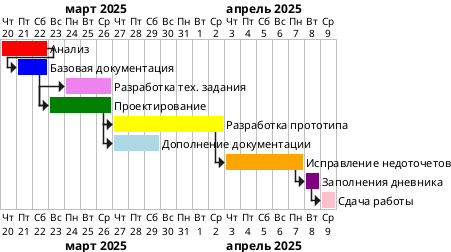 @startgantt Gantt
language ru
 
project starts the 2025-03-20
 
[Анализ] requires 3 days
[Базовая документация] requires 2 days
[Разработка тех. задания] requires 3 days
[Проектирование] requires 4 days
[Разработка прототипа] requires 7 days
[Дополнение документации] requires 3 days
[Исправление недоточетов] requires 5 days
[Заполнения дневника] requires 1 days
[Сдача работы] requires 1 days
 
[Базовая документация] starts 2 day before [Анализ]'s end
[Проектирование] starts at [Базовая документация]'s end
[Разработка прототипа] starts at [Проектирование]'s end
[Исправление недоточетов] starts at [Разработка прототипа]'s end
[Заполнения дневника] starts at [Исправление недоточетов]'s end
[Сдача работы] starts at [Заполнения дневника]'s end
[Разработка тех. задания] starts 1 day after [Проектирование]`s start
[Дополнение документации] starts at [Разработка прототипа]`s start
'Стили
 
[Анализ] is colored in red
[Базовая документация] is colored in blue
[Проектирование] is colored in green
[Разработка прототипа] is colored in yellow
[Исправление недоточетов] is colored in orange
[Заполнения дневника] is colored in purple
[Сдача работы] is colored in pink
[Разработка тех. задания] is colored in violet
[Дополнение документации] is colored in lightBlue
 
@endgantt